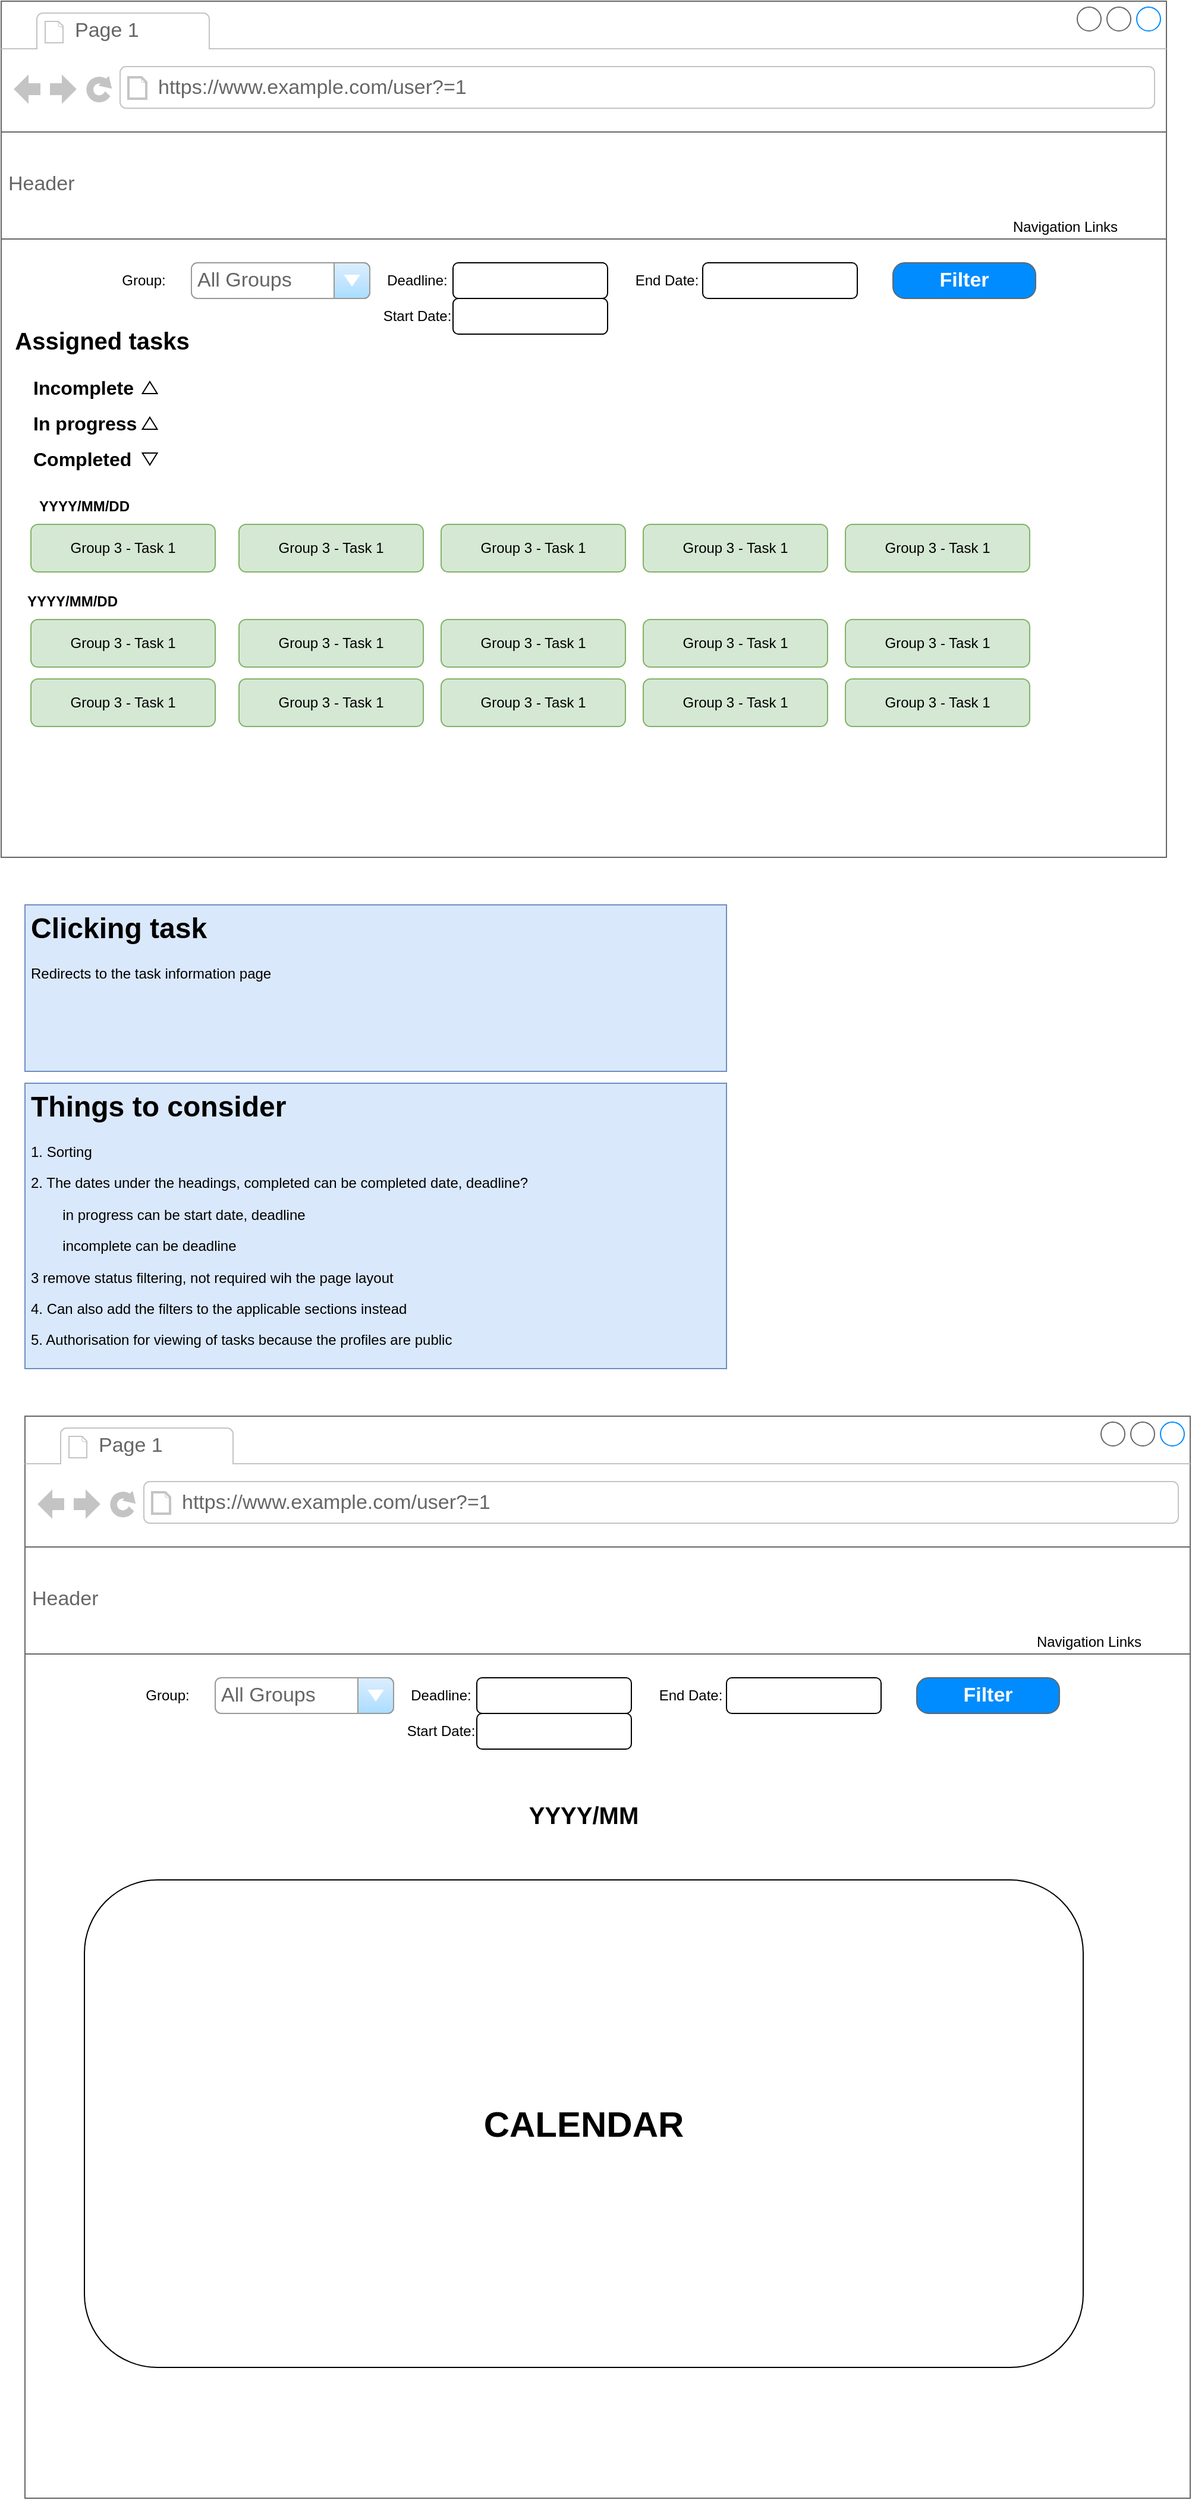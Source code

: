 <mxfile version="27.0.2">
  <diagram name="Page-1" id="amisVzC1LIQudUrVpFJX">
    <mxGraphModel dx="1426" dy="849" grid="1" gridSize="10" guides="1" tooltips="1" connect="1" arrows="1" fold="1" page="1" pageScale="1" pageWidth="850" pageHeight="1100" math="0" shadow="0">
      <root>
        <mxCell id="0" />
        <mxCell id="1" parent="0" />
        <mxCell id="PsruarCj88tixnqVzCpX-1" value="" style="strokeWidth=1;shadow=0;dashed=0;align=left;html=1;shape=mxgraph.mockup.containers.browserWindow;rSize=0;strokeColor=#666666;strokeColor2=#008cff;strokeColor3=#c4c4c4;mainText=,;recursiveResize=0;" parent="1" vertex="1">
          <mxGeometry x="80" y="70" width="980" height="720" as="geometry" />
        </mxCell>
        <mxCell id="PsruarCj88tixnqVzCpX-2" value="Page 1" style="strokeWidth=1;shadow=0;dashed=0;align=center;html=1;shape=mxgraph.mockup.containers.anchor;fontSize=17;fontColor=#666666;align=left;whiteSpace=wrap;" parent="PsruarCj88tixnqVzCpX-1" vertex="1">
          <mxGeometry x="60" y="12" width="110" height="26" as="geometry" />
        </mxCell>
        <mxCell id="PsruarCj88tixnqVzCpX-3" value="https://www.example.com/user?=1" style="strokeWidth=1;shadow=0;dashed=0;align=center;html=1;shape=mxgraph.mockup.containers.anchor;rSize=0;fontSize=17;fontColor=#666666;align=left;" parent="PsruarCj88tixnqVzCpX-1" vertex="1">
          <mxGeometry x="130" y="60" width="250" height="26" as="geometry" />
        </mxCell>
        <mxCell id="PsruarCj88tixnqVzCpX-5" value="Header" style="strokeWidth=1;shadow=0;dashed=0;align=center;html=1;shape=mxgraph.mockup.text.textBox;fontColor=#666666;align=left;fontSize=17;spacingLeft=4;spacingTop=-3;whiteSpace=wrap;strokeColor=#666666;mainText=" parent="PsruarCj88tixnqVzCpX-1" vertex="1">
          <mxGeometry y="110" width="980" height="90" as="geometry" />
        </mxCell>
        <UserObject label="Navigation Links" placeholders="1" name="Variable" id="PsruarCj88tixnqVzCpX-6">
          <mxCell style="text;html=1;strokeColor=none;fillColor=none;align=center;verticalAlign=middle;whiteSpace=wrap;overflow=hidden;" parent="PsruarCj88tixnqVzCpX-1" vertex="1">
            <mxGeometry x="820" y="180" width="150" height="20" as="geometry" />
          </mxCell>
        </UserObject>
        <mxCell id="PsruarCj88tixnqVzCpX-7" value="&lt;b&gt;&lt;font&gt;Assigned tasks&lt;/font&gt;&lt;/b&gt;" style="text;html=1;align=center;verticalAlign=middle;whiteSpace=wrap;rounded=0;fontSize=20;" parent="PsruarCj88tixnqVzCpX-1" vertex="1">
          <mxGeometry x="10" y="270" width="150" height="30" as="geometry" />
        </mxCell>
        <mxCell id="PsruarCj88tixnqVzCpX-27" value="" style="group" parent="PsruarCj88tixnqVzCpX-1" vertex="1" connectable="0">
          <mxGeometry x="90" y="220" width="780" height="30" as="geometry" />
        </mxCell>
        <mxCell id="PsruarCj88tixnqVzCpX-18" value="All Groups" style="strokeWidth=1;shadow=0;dashed=0;align=center;html=1;shape=mxgraph.mockup.forms.comboBox;strokeColor=#999999;fillColor=#ddeeff;align=left;fillColor2=#aaddff;mainText=;fontColor=#666666;fontSize=17;spacingLeft=3;" parent="PsruarCj88tixnqVzCpX-27" vertex="1">
          <mxGeometry x="70" width="150" height="30" as="geometry" />
        </mxCell>
        <mxCell id="PsruarCj88tixnqVzCpX-20" value="" style="rounded=1;whiteSpace=wrap;html=1;" parent="PsruarCj88tixnqVzCpX-27" vertex="1">
          <mxGeometry x="290" width="130" height="30" as="geometry" />
        </mxCell>
        <mxCell id="PsruarCj88tixnqVzCpX-21" value="Group:" style="text;html=1;align=center;verticalAlign=middle;whiteSpace=wrap;rounded=0;" parent="PsruarCj88tixnqVzCpX-27" vertex="1">
          <mxGeometry width="60" height="30" as="geometry" />
        </mxCell>
        <mxCell id="PsruarCj88tixnqVzCpX-22" value="Deadline:" style="text;html=1;align=center;verticalAlign=middle;whiteSpace=wrap;rounded=0;" parent="PsruarCj88tixnqVzCpX-27" vertex="1">
          <mxGeometry x="230" width="60" height="30" as="geometry" />
        </mxCell>
        <mxCell id="PsruarCj88tixnqVzCpX-26" value="Filter" style="strokeWidth=1;shadow=0;dashed=0;align=center;html=1;shape=mxgraph.mockup.buttons.button;strokeColor=#666666;fontColor=#ffffff;mainText=;buttonStyle=round;fontSize=17;fontStyle=1;fillColor=#008cff;whiteSpace=wrap;" parent="PsruarCj88tixnqVzCpX-27" vertex="1">
          <mxGeometry x="660" width="120" height="30" as="geometry" />
        </mxCell>
        <mxCell id="DUG7guWKxzSryjcp6mbN-30" value="" style="rounded=1;whiteSpace=wrap;html=1;" parent="PsruarCj88tixnqVzCpX-27" vertex="1">
          <mxGeometry x="500" width="130" height="30" as="geometry" />
        </mxCell>
        <mxCell id="DUG7guWKxzSryjcp6mbN-31" value="End Date:" style="text;html=1;align=center;verticalAlign=middle;whiteSpace=wrap;rounded=0;" parent="PsruarCj88tixnqVzCpX-27" vertex="1">
          <mxGeometry x="440" width="60" height="30" as="geometry" />
        </mxCell>
        <mxCell id="DUG7guWKxzSryjcp6mbN-2" value="" style="group" parent="PsruarCj88tixnqVzCpX-1" vertex="1" connectable="0">
          <mxGeometry x="25" y="370" width="120" height="30" as="geometry" />
        </mxCell>
        <mxCell id="PsruarCj88tixnqVzCpX-10" value="Completed" style="text;html=1;align=left;verticalAlign=middle;whiteSpace=wrap;rounded=0;fontStyle=1;fontSize=16;" parent="DUG7guWKxzSryjcp6mbN-2" vertex="1">
          <mxGeometry width="120" height="30" as="geometry" />
        </mxCell>
        <mxCell id="DUG7guWKxzSryjcp6mbN-1" value="" style="triangle;whiteSpace=wrap;html=1;rotation=90;" parent="DUG7guWKxzSryjcp6mbN-2" vertex="1">
          <mxGeometry x="95" y="8.75" width="10" height="12.5" as="geometry" />
        </mxCell>
        <mxCell id="DUG7guWKxzSryjcp6mbN-5" value="" style="group" parent="PsruarCj88tixnqVzCpX-1" vertex="1" connectable="0">
          <mxGeometry x="25" y="310" width="120" height="30" as="geometry" />
        </mxCell>
        <mxCell id="PsruarCj88tixnqVzCpX-8" value="Incomplete" style="text;html=1;align=left;verticalAlign=middle;whiteSpace=wrap;rounded=0;fontStyle=1;fontSize=16;" parent="DUG7guWKxzSryjcp6mbN-5" vertex="1">
          <mxGeometry width="120" height="30" as="geometry" />
        </mxCell>
        <mxCell id="DUG7guWKxzSryjcp6mbN-4" value="" style="triangle;whiteSpace=wrap;html=1;rotation=-90;" parent="DUG7guWKxzSryjcp6mbN-5" vertex="1">
          <mxGeometry x="95" y="8.75" width="10" height="12.5" as="geometry" />
        </mxCell>
        <mxCell id="DUG7guWKxzSryjcp6mbN-6" value="" style="group" parent="PsruarCj88tixnqVzCpX-1" vertex="1" connectable="0">
          <mxGeometry x="25" y="340" width="120" height="30" as="geometry" />
        </mxCell>
        <mxCell id="PsruarCj88tixnqVzCpX-9" value="In progress" style="text;html=1;align=left;verticalAlign=middle;whiteSpace=wrap;rounded=0;fontStyle=1;fontSize=16;" parent="DUG7guWKxzSryjcp6mbN-6" vertex="1">
          <mxGeometry width="120" height="30" as="geometry" />
        </mxCell>
        <mxCell id="DUG7guWKxzSryjcp6mbN-3" value="" style="triangle;whiteSpace=wrap;html=1;rotation=-90;" parent="DUG7guWKxzSryjcp6mbN-6" vertex="1">
          <mxGeometry x="95" y="8.75" width="10" height="12.5" as="geometry" />
        </mxCell>
        <mxCell id="DUG7guWKxzSryjcp6mbN-7" value="Group 3 - Task 1" style="rounded=1;whiteSpace=wrap;html=1;fillColor=#d5e8d4;strokeColor=#82b366;" parent="PsruarCj88tixnqVzCpX-1" vertex="1">
          <mxGeometry x="25" y="440" width="155" height="40" as="geometry" />
        </mxCell>
        <mxCell id="DUG7guWKxzSryjcp6mbN-9" value="YYYY/MM/DD" style="text;html=1;align=left;verticalAlign=middle;whiteSpace=wrap;rounded=0;fontStyle=1" parent="PsruarCj88tixnqVzCpX-1" vertex="1">
          <mxGeometry x="30" y="410" width="60" height="30" as="geometry" />
        </mxCell>
        <mxCell id="DUG7guWKxzSryjcp6mbN-10" value="Group 3 - Task 1" style="rounded=1;whiteSpace=wrap;html=1;fillColor=#d5e8d4;strokeColor=#82b366;" parent="PsruarCj88tixnqVzCpX-1" vertex="1">
          <mxGeometry x="200" y="440" width="155" height="40" as="geometry" />
        </mxCell>
        <mxCell id="DUG7guWKxzSryjcp6mbN-11" value="Group 3 - Task 1" style="rounded=1;whiteSpace=wrap;html=1;fillColor=#d5e8d4;strokeColor=#82b366;" parent="PsruarCj88tixnqVzCpX-1" vertex="1">
          <mxGeometry x="370" y="440" width="155" height="40" as="geometry" />
        </mxCell>
        <mxCell id="DUG7guWKxzSryjcp6mbN-12" value="Group 3 - Task 1" style="rounded=1;whiteSpace=wrap;html=1;fillColor=#d5e8d4;strokeColor=#82b366;" parent="PsruarCj88tixnqVzCpX-1" vertex="1">
          <mxGeometry x="540" y="440" width="155" height="40" as="geometry" />
        </mxCell>
        <mxCell id="DUG7guWKxzSryjcp6mbN-13" value="Group 3 - Task 1" style="rounded=1;whiteSpace=wrap;html=1;fillColor=#d5e8d4;strokeColor=#82b366;" parent="PsruarCj88tixnqVzCpX-1" vertex="1">
          <mxGeometry x="710" y="440" width="155" height="40" as="geometry" />
        </mxCell>
        <mxCell id="DUG7guWKxzSryjcp6mbN-14" value="YYYY/MM/DD" style="text;html=1;align=left;verticalAlign=middle;whiteSpace=wrap;rounded=0;fontStyle=1" parent="PsruarCj88tixnqVzCpX-1" vertex="1">
          <mxGeometry x="20" y="490" width="60" height="30" as="geometry" />
        </mxCell>
        <mxCell id="DUG7guWKxzSryjcp6mbN-16" value="Group 3 - Task 1" style="rounded=1;whiteSpace=wrap;html=1;fillColor=#d5e8d4;strokeColor=#82b366;" parent="PsruarCj88tixnqVzCpX-1" vertex="1">
          <mxGeometry x="25" y="520" width="155" height="40" as="geometry" />
        </mxCell>
        <mxCell id="DUG7guWKxzSryjcp6mbN-17" value="Group 3 - Task 1" style="rounded=1;whiteSpace=wrap;html=1;fillColor=#d5e8d4;strokeColor=#82b366;" parent="PsruarCj88tixnqVzCpX-1" vertex="1">
          <mxGeometry x="200" y="520" width="155" height="40" as="geometry" />
        </mxCell>
        <mxCell id="DUG7guWKxzSryjcp6mbN-18" value="Group 3 - Task 1" style="rounded=1;whiteSpace=wrap;html=1;fillColor=#d5e8d4;strokeColor=#82b366;" parent="PsruarCj88tixnqVzCpX-1" vertex="1">
          <mxGeometry x="370" y="520" width="155" height="40" as="geometry" />
        </mxCell>
        <mxCell id="DUG7guWKxzSryjcp6mbN-19" value="Group 3 - Task 1" style="rounded=1;whiteSpace=wrap;html=1;fillColor=#d5e8d4;strokeColor=#82b366;" parent="PsruarCj88tixnqVzCpX-1" vertex="1">
          <mxGeometry x="540" y="520" width="155" height="40" as="geometry" />
        </mxCell>
        <mxCell id="DUG7guWKxzSryjcp6mbN-20" value="Group 3 - Task 1" style="rounded=1;whiteSpace=wrap;html=1;fillColor=#d5e8d4;strokeColor=#82b366;" parent="PsruarCj88tixnqVzCpX-1" vertex="1">
          <mxGeometry x="710" y="520" width="155" height="40" as="geometry" />
        </mxCell>
        <mxCell id="DUG7guWKxzSryjcp6mbN-21" value="Group 3 - Task 1" style="rounded=1;whiteSpace=wrap;html=1;fillColor=#d5e8d4;strokeColor=#82b366;" parent="PsruarCj88tixnqVzCpX-1" vertex="1">
          <mxGeometry x="25" y="570" width="155" height="40" as="geometry" />
        </mxCell>
        <mxCell id="DUG7guWKxzSryjcp6mbN-22" value="Group 3 - Task 1" style="rounded=1;whiteSpace=wrap;html=1;fillColor=#d5e8d4;strokeColor=#82b366;" parent="PsruarCj88tixnqVzCpX-1" vertex="1">
          <mxGeometry x="200" y="570" width="155" height="40" as="geometry" />
        </mxCell>
        <mxCell id="DUG7guWKxzSryjcp6mbN-23" value="Group 3 - Task 1" style="rounded=1;whiteSpace=wrap;html=1;fillColor=#d5e8d4;strokeColor=#82b366;" parent="PsruarCj88tixnqVzCpX-1" vertex="1">
          <mxGeometry x="370" y="570" width="155" height="40" as="geometry" />
        </mxCell>
        <mxCell id="DUG7guWKxzSryjcp6mbN-24" value="Group 3 - Task 1" style="rounded=1;whiteSpace=wrap;html=1;fillColor=#d5e8d4;strokeColor=#82b366;" parent="PsruarCj88tixnqVzCpX-1" vertex="1">
          <mxGeometry x="540" y="570" width="155" height="40" as="geometry" />
        </mxCell>
        <mxCell id="DUG7guWKxzSryjcp6mbN-25" value="Group 3 - Task 1" style="rounded=1;whiteSpace=wrap;html=1;fillColor=#d5e8d4;strokeColor=#82b366;" parent="PsruarCj88tixnqVzCpX-1" vertex="1">
          <mxGeometry x="710" y="570" width="155" height="40" as="geometry" />
        </mxCell>
        <mxCell id="DUG7guWKxzSryjcp6mbN-28" value="" style="rounded=1;whiteSpace=wrap;html=1;" parent="PsruarCj88tixnqVzCpX-1" vertex="1">
          <mxGeometry x="380" y="250" width="130" height="30" as="geometry" />
        </mxCell>
        <mxCell id="DUG7guWKxzSryjcp6mbN-29" value="Start Date:" style="text;html=1;align=center;verticalAlign=middle;whiteSpace=wrap;rounded=0;" parent="PsruarCj88tixnqVzCpX-1" vertex="1">
          <mxGeometry x="320" y="250" width="60" height="30" as="geometry" />
        </mxCell>
        <mxCell id="DUG7guWKxzSryjcp6mbN-26" value="&lt;h1&gt;Clicking task&lt;/h1&gt;&lt;p&gt;Redirects to the task information page&lt;/p&gt;" style="text;html=1;spacing=5;spacingTop=-20;whiteSpace=wrap;overflow=hidden;rounded=0;fillColor=#dae8fc;strokeColor=#6c8ebf;" parent="1" vertex="1">
          <mxGeometry x="100" y="830" width="590" height="140" as="geometry" />
        </mxCell>
        <mxCell id="DUG7guWKxzSryjcp6mbN-27" value="&lt;h1&gt;Things to consider&lt;/h1&gt;&lt;p&gt;1. Sorting&lt;/p&gt;&lt;p&gt;2. The dates under the headings, completed can be completed date, deadline?&lt;/p&gt;&lt;p&gt;&lt;span style=&quot;white-space: pre;&quot;&gt;&#x9;&lt;/span&gt;in progress can be start date, deadline&lt;br&gt;&lt;/p&gt;&lt;p&gt;&lt;span style=&quot;white-space: pre;&quot;&gt;&#x9;&lt;/span&gt;incomplete can be deadline&lt;br&gt;&lt;/p&gt;&lt;p&gt;3 remove status filtering, not required wih the page layout&lt;/p&gt;&lt;p&gt;4. Can also add the filters to the applicable sections instead&lt;/p&gt;&lt;p&gt;5. Authorisation for viewing of tasks because the profiles are public&lt;/p&gt;" style="text;html=1;spacing=5;spacingTop=-20;whiteSpace=wrap;overflow=hidden;rounded=0;fillColor=#dae8fc;strokeColor=#6c8ebf;" parent="1" vertex="1">
          <mxGeometry x="100" y="980" width="590" height="240" as="geometry" />
        </mxCell>
        <mxCell id="DUG7guWKxzSryjcp6mbN-34" value="" style="strokeWidth=1;shadow=0;dashed=0;align=left;html=1;shape=mxgraph.mockup.containers.browserWindow;rSize=0;strokeColor=#666666;strokeColor2=#008cff;strokeColor3=#c4c4c4;mainText=,;recursiveResize=0;fontStyle=1" parent="1" vertex="1">
          <mxGeometry x="100" y="1260" width="980" height="910" as="geometry" />
        </mxCell>
        <mxCell id="DUG7guWKxzSryjcp6mbN-35" value="Page 1" style="strokeWidth=1;shadow=0;dashed=0;align=center;html=1;shape=mxgraph.mockup.containers.anchor;fontSize=17;fontColor=#666666;align=left;whiteSpace=wrap;" parent="DUG7guWKxzSryjcp6mbN-34" vertex="1">
          <mxGeometry x="60" y="12" width="110" height="26" as="geometry" />
        </mxCell>
        <mxCell id="DUG7guWKxzSryjcp6mbN-36" value="https://www.example.com/user?=1" style="strokeWidth=1;shadow=0;dashed=0;align=center;html=1;shape=mxgraph.mockup.containers.anchor;rSize=0;fontSize=17;fontColor=#666666;align=left;" parent="DUG7guWKxzSryjcp6mbN-34" vertex="1">
          <mxGeometry x="130" y="60" width="250" height="26" as="geometry" />
        </mxCell>
        <mxCell id="DUG7guWKxzSryjcp6mbN-37" value="Header" style="strokeWidth=1;shadow=0;dashed=0;align=center;html=1;shape=mxgraph.mockup.text.textBox;fontColor=#666666;align=left;fontSize=17;spacingLeft=4;spacingTop=-3;whiteSpace=wrap;strokeColor=#666666;mainText=" parent="DUG7guWKxzSryjcp6mbN-34" vertex="1">
          <mxGeometry y="110" width="980" height="90" as="geometry" />
        </mxCell>
        <UserObject label="Navigation Links" placeholders="1" name="Variable" id="DUG7guWKxzSryjcp6mbN-38">
          <mxCell style="text;html=1;strokeColor=none;fillColor=none;align=center;verticalAlign=middle;whiteSpace=wrap;overflow=hidden;" parent="DUG7guWKxzSryjcp6mbN-34" vertex="1">
            <mxGeometry x="820" y="180" width="150" height="20" as="geometry" />
          </mxCell>
        </UserObject>
        <mxCell id="DUG7guWKxzSryjcp6mbN-39" value="&lt;b&gt;&lt;font&gt;YYYY/MM&lt;/font&gt;&lt;/b&gt;" style="text;html=1;align=center;verticalAlign=middle;whiteSpace=wrap;rounded=0;fontSize=20;" parent="DUG7guWKxzSryjcp6mbN-34" vertex="1">
          <mxGeometry x="395" y="320" width="150" height="30" as="geometry" />
        </mxCell>
        <mxCell id="DUG7guWKxzSryjcp6mbN-40" value="" style="group" parent="DUG7guWKxzSryjcp6mbN-34" vertex="1" connectable="0">
          <mxGeometry x="90" y="220" width="780" height="30" as="geometry" />
        </mxCell>
        <mxCell id="DUG7guWKxzSryjcp6mbN-41" value="All Groups" style="strokeWidth=1;shadow=0;dashed=0;align=center;html=1;shape=mxgraph.mockup.forms.comboBox;strokeColor=#999999;fillColor=#ddeeff;align=left;fillColor2=#aaddff;mainText=;fontColor=#666666;fontSize=17;spacingLeft=3;" parent="DUG7guWKxzSryjcp6mbN-40" vertex="1">
          <mxGeometry x="70" width="150" height="30" as="geometry" />
        </mxCell>
        <mxCell id="DUG7guWKxzSryjcp6mbN-42" value="" style="rounded=1;whiteSpace=wrap;html=1;" parent="DUG7guWKxzSryjcp6mbN-40" vertex="1">
          <mxGeometry x="290" width="130" height="30" as="geometry" />
        </mxCell>
        <mxCell id="DUG7guWKxzSryjcp6mbN-43" value="Group:" style="text;html=1;align=center;verticalAlign=middle;whiteSpace=wrap;rounded=0;" parent="DUG7guWKxzSryjcp6mbN-40" vertex="1">
          <mxGeometry width="60" height="30" as="geometry" />
        </mxCell>
        <mxCell id="DUG7guWKxzSryjcp6mbN-44" value="Deadline:" style="text;html=1;align=center;verticalAlign=middle;whiteSpace=wrap;rounded=0;" parent="DUG7guWKxzSryjcp6mbN-40" vertex="1">
          <mxGeometry x="230" width="60" height="30" as="geometry" />
        </mxCell>
        <mxCell id="DUG7guWKxzSryjcp6mbN-45" value="Filter" style="strokeWidth=1;shadow=0;dashed=0;align=center;html=1;shape=mxgraph.mockup.buttons.button;strokeColor=#666666;fontColor=#ffffff;mainText=;buttonStyle=round;fontSize=17;fontStyle=1;fillColor=#008cff;whiteSpace=wrap;" parent="DUG7guWKxzSryjcp6mbN-40" vertex="1">
          <mxGeometry x="660" width="120" height="30" as="geometry" />
        </mxCell>
        <mxCell id="DUG7guWKxzSryjcp6mbN-46" value="" style="rounded=1;whiteSpace=wrap;html=1;" parent="DUG7guWKxzSryjcp6mbN-40" vertex="1">
          <mxGeometry x="500" width="130" height="30" as="geometry" />
        </mxCell>
        <mxCell id="DUG7guWKxzSryjcp6mbN-47" value="End Date:" style="text;html=1;align=center;verticalAlign=middle;whiteSpace=wrap;rounded=0;" parent="DUG7guWKxzSryjcp6mbN-40" vertex="1">
          <mxGeometry x="440" width="60" height="30" as="geometry" />
        </mxCell>
        <mxCell id="DUG7guWKxzSryjcp6mbN-74" value="" style="rounded=1;whiteSpace=wrap;html=1;" parent="DUG7guWKxzSryjcp6mbN-34" vertex="1">
          <mxGeometry x="380" y="250" width="130" height="30" as="geometry" />
        </mxCell>
        <mxCell id="DUG7guWKxzSryjcp6mbN-75" value="Start Date:" style="text;html=1;align=center;verticalAlign=middle;whiteSpace=wrap;rounded=0;" parent="DUG7guWKxzSryjcp6mbN-34" vertex="1">
          <mxGeometry x="320" y="250" width="60" height="30" as="geometry" />
        </mxCell>
        <mxCell id="DUG7guWKxzSryjcp6mbN-111" value="CALENDAR" style="rounded=1;whiteSpace=wrap;html=1;fontStyle=1;fontSize=30;" parent="DUG7guWKxzSryjcp6mbN-34" vertex="1">
          <mxGeometry x="50" y="390" width="840" height="410" as="geometry" />
        </mxCell>
      </root>
    </mxGraphModel>
  </diagram>
</mxfile>
